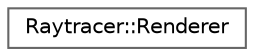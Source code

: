 digraph "Graphical Class Hierarchy"
{
 // LATEX_PDF_SIZE
  bgcolor="transparent";
  edge [fontname=Helvetica,fontsize=10,labelfontname=Helvetica,labelfontsize=10];
  node [fontname=Helvetica,fontsize=10,shape=box,height=0.2,width=0.4];
  rankdir="LR";
  Node0 [id="Node000000",label="Raytracer::Renderer",height=0.2,width=0.4,color="grey40", fillcolor="white", style="filled",URL="$classRaytracer_1_1Renderer.html",tooltip=" "];
}
